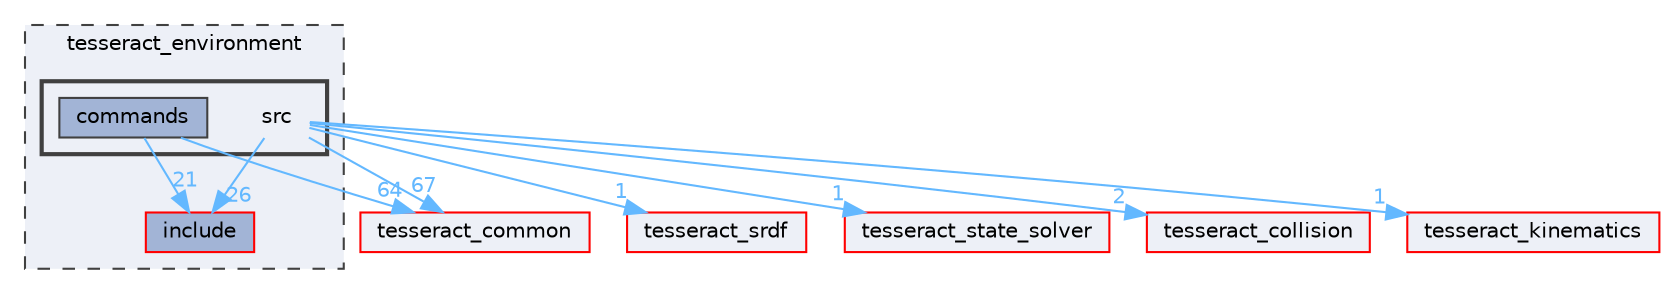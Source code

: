 digraph "tesseract_environment/src"
{
 // LATEX_PDF_SIZE
  bgcolor="transparent";
  edge [fontname=Helvetica,fontsize=10,labelfontname=Helvetica,labelfontsize=10];
  node [fontname=Helvetica,fontsize=10,shape=box,height=0.2,width=0.4];
  compound=true
  subgraph clusterdir_1507c5831b7828c8ebca3cb1d71b84cd {
    graph [ bgcolor="#edf0f7", pencolor="grey25", label="tesseract_environment", fontname=Helvetica,fontsize=10 style="filled,dashed", URL="dir_1507c5831b7828c8ebca3cb1d71b84cd.html",tooltip=""]
  dir_f3372b4dc4ca8d24991e7b5a88f47737 [label="include", fillcolor="#a2b4d6", color="red", style="filled", URL="dir_f3372b4dc4ca8d24991e7b5a88f47737.html",tooltip=""];
  subgraph clusterdir_bbf1132e8b970e0cd396b69385307241 {
    graph [ bgcolor="#edf0f7", pencolor="grey25", label="", fontname=Helvetica,fontsize=10 style="filled,bold", URL="dir_bbf1132e8b970e0cd396b69385307241.html",tooltip=""]
    dir_bbf1132e8b970e0cd396b69385307241 [shape=plaintext, label="src"];
  dir_22241bd00f37f7f11775cef7cd027120 [label="commands", fillcolor="#a2b4d6", color="grey25", style="filled", URL="dir_22241bd00f37f7f11775cef7cd027120.html",tooltip=""];
  }
  }
  dir_10d374c56a837e7f10014d66610d1e74 [label="tesseract_collision", fillcolor="#edf0f7", color="red", style="filled", URL="dir_10d374c56a837e7f10014d66610d1e74.html",tooltip=""];
  dir_294055a49f38394d49b8311f78ecb93d [label="tesseract_kinematics", fillcolor="#edf0f7", color="red", style="filled", URL="dir_294055a49f38394d49b8311f78ecb93d.html",tooltip=""];
  dir_2f96e717e53b6f43ed86f094687f9234 [label="tesseract_srdf", fillcolor="#edf0f7", color="red", style="filled", URL="dir_2f96e717e53b6f43ed86f094687f9234.html",tooltip=""];
  dir_8430b83f3af685b4c96d298a32e9aa37 [label="tesseract_common", fillcolor="#edf0f7", color="red", style="filled", URL="dir_8430b83f3af685b4c96d298a32e9aa37.html",tooltip=""];
  dir_f9fd38abb6852090848a9f28804f693c [label="tesseract_state_solver", fillcolor="#edf0f7", color="red", style="filled", URL="dir_f9fd38abb6852090848a9f28804f693c.html",tooltip=""];
  dir_bbf1132e8b970e0cd396b69385307241->dir_10d374c56a837e7f10014d66610d1e74 [headlabel="2", labeldistance=1.5 headhref="dir_000058_000070.html" color="steelblue1" fontcolor="steelblue1"];
  dir_bbf1132e8b970e0cd396b69385307241->dir_294055a49f38394d49b8311f78ecb93d [headlabel="1", labeldistance=1.5 headhref="dir_000058_000081.html" color="steelblue1" fontcolor="steelblue1"];
  dir_bbf1132e8b970e0cd396b69385307241->dir_2f96e717e53b6f43ed86f094687f9234 [headlabel="1", labeldistance=1.5 headhref="dir_000058_000089.html" color="steelblue1" fontcolor="steelblue1"];
  dir_bbf1132e8b970e0cd396b69385307241->dir_8430b83f3af685b4c96d298a32e9aa37 [headlabel="67", labeldistance=1.5 headhref="dir_000058_000075.html" color="steelblue1" fontcolor="steelblue1"];
  dir_bbf1132e8b970e0cd396b69385307241->dir_f3372b4dc4ca8d24991e7b5a88f47737 [headlabel="26", labeldistance=1.5 headhref="dir_000058_000032.html" color="steelblue1" fontcolor="steelblue1"];
  dir_bbf1132e8b970e0cd396b69385307241->dir_f9fd38abb6852090848a9f28804f693c [headlabel="1", labeldistance=1.5 headhref="dir_000058_000091.html" color="steelblue1" fontcolor="steelblue1"];
  dir_22241bd00f37f7f11775cef7cd027120->dir_8430b83f3af685b4c96d298a32e9aa37 [headlabel="64", labeldistance=1.5 headhref="dir_000006_000075.html" color="steelblue1" fontcolor="steelblue1"];
  dir_22241bd00f37f7f11775cef7cd027120->dir_f3372b4dc4ca8d24991e7b5a88f47737 [headlabel="21", labeldistance=1.5 headhref="dir_000006_000032.html" color="steelblue1" fontcolor="steelblue1"];
}
